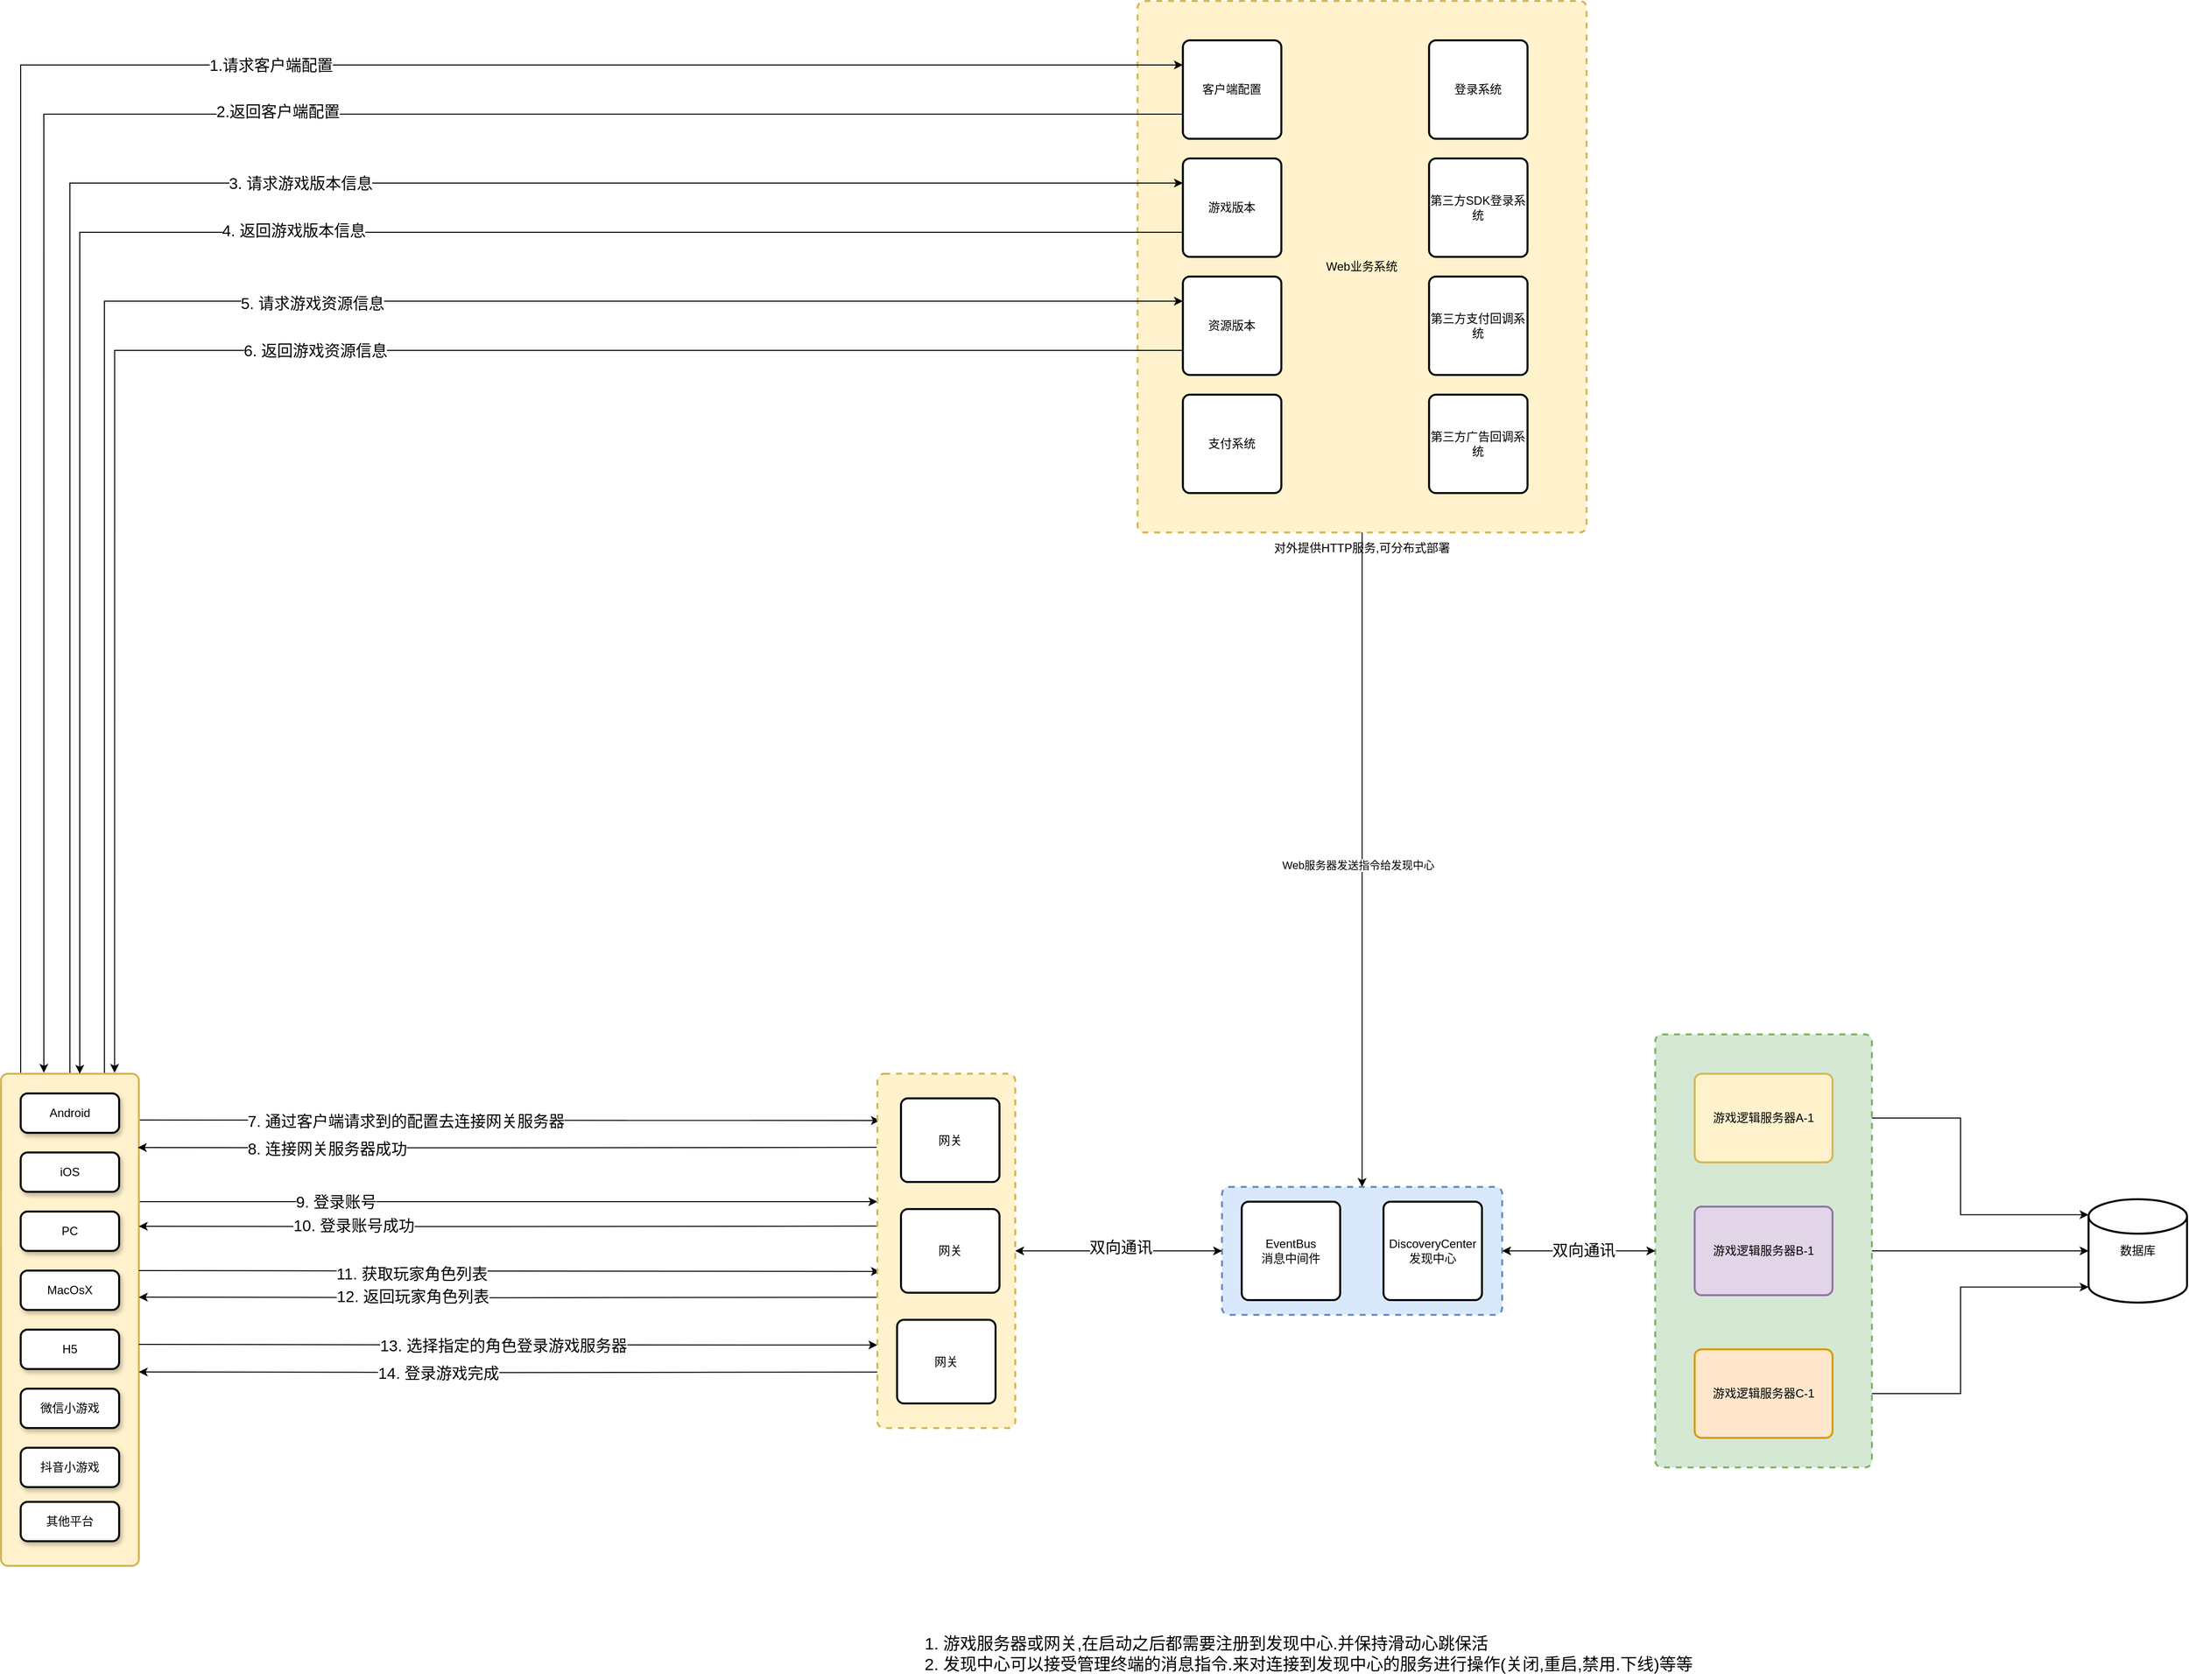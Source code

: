 <mxfile version="24.7.8">
  <diagram name="第 1 页" id="kbEidFH0fJJXHUaXsiNO">
    <mxGraphModel dx="2607" dy="2689" grid="1" gridSize="10" guides="1" tooltips="1" connect="1" arrows="1" fold="1" page="1" pageScale="1" pageWidth="827" pageHeight="1169" background="none" math="0" shadow="0">
      <root>
        <mxCell id="0" />
        <mxCell id="1" parent="0" />
        <mxCell id="0QPHbNopzDCmvThJAkTK-109" value="" style="group;" parent="1" vertex="1" connectable="0">
          <mxGeometry x="1174.25" y="-940" width="456" height="570" as="geometry" />
        </mxCell>
        <mxCell id="0QPHbNopzDCmvThJAkTK-12" value="Web业务系统" style="rounded=1;whiteSpace=wrap;html=1;absoluteArcSize=1;arcSize=14;strokeWidth=2;dashed=1;fillColor=#fff2cc;strokeColor=#d6b656;" parent="0QPHbNopzDCmvThJAkTK-109" vertex="1">
          <mxGeometry width="456" height="540" as="geometry" />
        </mxCell>
        <mxCell id="0QPHbNopzDCmvThJAkTK-13" value="客户端配置" style="rounded=1;whiteSpace=wrap;html=1;absoluteArcSize=1;arcSize=14;strokeWidth=2;" parent="0QPHbNopzDCmvThJAkTK-109" vertex="1">
          <mxGeometry x="46" y="40" width="100" height="100" as="geometry" />
        </mxCell>
        <mxCell id="0QPHbNopzDCmvThJAkTK-14" value="游戏版本" style="rounded=1;whiteSpace=wrap;html=1;absoluteArcSize=1;arcSize=14;strokeWidth=2;" parent="0QPHbNopzDCmvThJAkTK-109" vertex="1">
          <mxGeometry x="46" y="160" width="100" height="100" as="geometry" />
        </mxCell>
        <mxCell id="0QPHbNopzDCmvThJAkTK-15" value="资源版本" style="rounded=1;whiteSpace=wrap;html=1;absoluteArcSize=1;arcSize=14;strokeWidth=2;" parent="0QPHbNopzDCmvThJAkTK-109" vertex="1">
          <mxGeometry x="46" y="280" width="100" height="100" as="geometry" />
        </mxCell>
        <mxCell id="0QPHbNopzDCmvThJAkTK-16" value="登录系统" style="rounded=1;whiteSpace=wrap;html=1;absoluteArcSize=1;arcSize=14;strokeWidth=2;" parent="0QPHbNopzDCmvThJAkTK-109" vertex="1">
          <mxGeometry x="296" y="40" width="100" height="100" as="geometry" />
        </mxCell>
        <mxCell id="0QPHbNopzDCmvThJAkTK-22" value="支付系统" style="rounded=1;whiteSpace=wrap;html=1;absoluteArcSize=1;arcSize=14;strokeWidth=2;" parent="0QPHbNopzDCmvThJAkTK-109" vertex="1">
          <mxGeometry x="46" y="400" width="100" height="100" as="geometry" />
        </mxCell>
        <mxCell id="0QPHbNopzDCmvThJAkTK-63" value="第三方SDK登录系统" style="rounded=1;whiteSpace=wrap;html=1;absoluteArcSize=1;arcSize=14;strokeWidth=2;" parent="0QPHbNopzDCmvThJAkTK-109" vertex="1">
          <mxGeometry x="296" y="160" width="100" height="100" as="geometry" />
        </mxCell>
        <mxCell id="0QPHbNopzDCmvThJAkTK-64" value="第三方支付回调系统" style="rounded=1;whiteSpace=wrap;html=1;absoluteArcSize=1;arcSize=14;strokeWidth=2;" parent="0QPHbNopzDCmvThJAkTK-109" vertex="1">
          <mxGeometry x="296" y="280" width="100" height="100" as="geometry" />
        </mxCell>
        <mxCell id="0QPHbNopzDCmvThJAkTK-65" value="第三方广告回调系统" style="rounded=1;whiteSpace=wrap;html=1;absoluteArcSize=1;arcSize=14;strokeWidth=2;" parent="0QPHbNopzDCmvThJAkTK-109" vertex="1">
          <mxGeometry x="296" y="400" width="100" height="100" as="geometry" />
        </mxCell>
        <mxCell id="0QPHbNopzDCmvThJAkTK-70" value="对外提供HTTP服务,可分布式部署" style="text;align=center;verticalAlign=middle;resizable=0;points=[];autosize=1;labelBackgroundColor=none;labelBorderColor=none;textShadow=0;" parent="0QPHbNopzDCmvThJAkTK-109" vertex="1">
          <mxGeometry x="128" y="540" width="200" height="30" as="geometry" />
        </mxCell>
        <mxCell id="0QPHbNopzDCmvThJAkTK-23" style="edgeStyle=orthogonalEdgeStyle;rounded=0;orthogonalLoop=1;jettySize=auto;html=1;exitX=0.25;exitY=0;exitDx=0;exitDy=0;entryX=0;entryY=0.25;entryDx=0;entryDy=0;" parent="1" target="0QPHbNopzDCmvThJAkTK-13" edge="1">
          <mxGeometry relative="1" as="geometry">
            <mxPoint x="80.06" y="150" as="sourcePoint" />
            <mxPoint x="865.06" y="-150" as="targetPoint" />
            <Array as="points">
              <mxPoint x="40" y="150" />
              <mxPoint x="40" y="-875" />
            </Array>
          </mxGeometry>
        </mxCell>
        <mxCell id="0QPHbNopzDCmvThJAkTK-24" value="1.请求客户端配置" style="edgeLabel;html=1;align=center;verticalAlign=middle;resizable=0;points=[];fontSize=16;" parent="0QPHbNopzDCmvThJAkTK-23" vertex="1" connectable="0">
          <mxGeometry x="0.108" y="3" relative="1" as="geometry">
            <mxPoint x="75" y="3" as="offset" />
          </mxGeometry>
        </mxCell>
        <mxCell id="0QPHbNopzDCmvThJAkTK-31" style="edgeStyle=orthogonalEdgeStyle;rounded=0;orthogonalLoop=1;jettySize=auto;html=1;exitX=0.5;exitY=0;exitDx=0;exitDy=0;entryX=0;entryY=0.25;entryDx=0;entryDy=0;" parent="1" source="0QPHbNopzDCmvThJAkTK-4" target="0QPHbNopzDCmvThJAkTK-14" edge="1">
          <mxGeometry relative="1" as="geometry">
            <Array as="points">
              <mxPoint x="90" y="-755" />
            </Array>
          </mxGeometry>
        </mxCell>
        <mxCell id="0QPHbNopzDCmvThJAkTK-32" value="3. 请求游戏版本信息" style="edgeLabel;html=1;align=center;verticalAlign=middle;resizable=0;points=[];fontSize=16;" parent="0QPHbNopzDCmvThJAkTK-31" vertex="1" connectable="0">
          <mxGeometry x="0.191" y="-2" relative="1" as="geometry">
            <mxPoint x="-73" y="-2" as="offset" />
          </mxGeometry>
        </mxCell>
        <mxCell id="0QPHbNopzDCmvThJAkTK-35" style="edgeStyle=orthogonalEdgeStyle;rounded=0;orthogonalLoop=1;jettySize=auto;html=1;exitX=0.75;exitY=0;exitDx=0;exitDy=0;entryX=0;entryY=0.25;entryDx=0;entryDy=0;" parent="1" source="0QPHbNopzDCmvThJAkTK-4" target="0QPHbNopzDCmvThJAkTK-15" edge="1">
          <mxGeometry relative="1" as="geometry">
            <Array as="points">
              <mxPoint x="125" y="-635" />
            </Array>
          </mxGeometry>
        </mxCell>
        <mxCell id="0QPHbNopzDCmvThJAkTK-36" value="5. 请求游戏资源信息" style="edgeLabel;html=1;align=center;verticalAlign=middle;resizable=0;points=[];fontSize=16;" parent="0QPHbNopzDCmvThJAkTK-35" vertex="1" connectable="0">
          <mxGeometry x="-0.052" y="-2" relative="1" as="geometry">
            <mxPoint x="105" as="offset" />
          </mxGeometry>
        </mxCell>
        <mxCell id="0QPHbNopzDCmvThJAkTK-41" style="edgeStyle=orthogonalEdgeStyle;rounded=0;orthogonalLoop=1;jettySize=auto;html=1;exitX=1;exitY=0.25;exitDx=0;exitDy=0;entryX=0.018;entryY=0.132;entryDx=0;entryDy=0;entryPerimeter=0;" parent="1" target="0QPHbNopzDCmvThJAkTK-9" edge="1">
          <mxGeometry relative="1" as="geometry">
            <mxPoint x="160" y="197" as="sourcePoint" />
            <mxPoint x="770" y="179" as="targetPoint" />
          </mxGeometry>
        </mxCell>
        <mxCell id="0QPHbNopzDCmvThJAkTK-42" value="7. 通过客户端请求到的配置去连接网关服务器" style="edgeLabel;html=1;align=center;verticalAlign=middle;resizable=0;points=[];fontSize=16;" parent="0QPHbNopzDCmvThJAkTK-41" vertex="1" connectable="0">
          <mxGeometry x="0.166" relative="1" as="geometry">
            <mxPoint x="-168" as="offset" />
          </mxGeometry>
        </mxCell>
        <mxCell id="0QPHbNopzDCmvThJAkTK-66" style="edgeStyle=orthogonalEdgeStyle;rounded=0;orthogonalLoop=1;jettySize=auto;html=1;exitX=1;exitY=0.18;exitDx=0;exitDy=0;exitPerimeter=0;entryX=0;entryY=0.25;entryDx=0;entryDy=0;" parent="1" edge="1">
          <mxGeometry relative="1" as="geometry">
            <mxPoint x="160" y="280.0" as="sourcePoint" />
            <mxPoint x="910.0" y="280.0" as="targetPoint" />
          </mxGeometry>
        </mxCell>
        <mxCell id="0QPHbNopzDCmvThJAkTK-68" value="9. 登录账号" style="edgeLabel;html=1;align=center;verticalAlign=middle;resizable=0;points=[];fontSize=16;" parent="0QPHbNopzDCmvThJAkTK-66" vertex="1" connectable="0">
          <mxGeometry x="0.009" relative="1" as="geometry">
            <mxPoint x="-179" as="offset" />
          </mxGeometry>
        </mxCell>
        <mxCell id="0QPHbNopzDCmvThJAkTK-4" value="" style="rounded=1;whiteSpace=wrap;html=1;absoluteArcSize=1;arcSize=14;strokeWidth=2;fillColor=#fff2cc;strokeColor=#d6b656;points=[[0,0,0,0,0],[0,0.25,0,0,0],[0,0.5,0,0,0],[0,0.75,0,0,0],[0,1,0,0,0],[0.25,0,0,0,0],[0.25,1,0,0,0],[0.5,0,0,0,0],[0.5,1,0,0,0],[0.75,0,0,0,0],[0.75,1,0,0,0],[1,0,0,0,0],[1,0.05,0,0,0],[1,0.09,0,0,0],[1,0.1,0,0,0],[1,0.14,0,0,0],[1,0.18,0,0,0],[1,0.19,0,0,0],[1,0.24,0,0,0],[1,0.25,0,0,0],[1,0.27,0,0,0],[1,0.29,0,0,0],[1,0.33,0,0,0],[1,0.36,0,0,0],[1,0.38,0,0,0],[1,0.43,0,0,0],[1,0.45,0,0,0],[1,0.48,0,0,0],[1,0.5,0,0,0],[1,0.52,0,0,0],[1,0.55,0,0,0],[1,0.57,0,0,0],[1,0.62,0,0,0],[1,0.64,0,0,0],[1,0.67,0,0,0],[1,0.71,0,0,0],[1,0.73,0,0,0],[1,0.75,0,0,0],[1,0.76,0,0,0],[1,0.81,0,0,0],[1,0.82,0,0,0],[1,0.86,0,0,0],[1,0.9,0,0,0],[1,0.91,0,0,0],[1,0.95,0,0,0],[1,1,0,0,0]];" parent="1" vertex="1">
          <mxGeometry x="20" y="150" width="140" height="500" as="geometry" />
        </mxCell>
        <mxCell id="0QPHbNopzDCmvThJAkTK-43" style="edgeStyle=orthogonalEdgeStyle;rounded=0;orthogonalLoop=1;jettySize=auto;html=1;exitX=0.002;exitY=0.141;exitDx=0;exitDy=0;entryX=1;entryY=0.25;entryDx=0;entryDy=0;exitPerimeter=0;" parent="1" edge="1">
          <mxGeometry relative="1" as="geometry">
            <mxPoint x="909.28" y="224.76" as="sourcePoint" />
            <mxPoint x="159" y="225" as="targetPoint" />
          </mxGeometry>
        </mxCell>
        <mxCell id="0QPHbNopzDCmvThJAkTK-44" value="8. 连接网关服务器成功" style="edgeLabel;html=1;align=center;verticalAlign=middle;resizable=0;points=[];fontSize=16;" parent="0QPHbNopzDCmvThJAkTK-43" vertex="1" connectable="0">
          <mxGeometry x="0.018" relative="1" as="geometry">
            <mxPoint x="-177" as="offset" />
          </mxGeometry>
        </mxCell>
        <mxCell id="0QPHbNopzDCmvThJAkTK-47" style="edgeStyle=orthogonalEdgeStyle;rounded=0;orthogonalLoop=1;jettySize=auto;html=1;exitX=0.011;exitY=0.305;exitDx=0;exitDy=0;entryX=1;entryY=0.5;entryDx=0;entryDy=0;exitPerimeter=0;" parent="1" edge="1">
          <mxGeometry relative="1" as="geometry">
            <mxPoint x="911.54" y="304.8" as="sourcePoint" />
            <mxPoint x="160" y="305.0" as="targetPoint" />
          </mxGeometry>
        </mxCell>
        <mxCell id="0QPHbNopzDCmvThJAkTK-48" value="10. 登录账号成功" style="edgeLabel;html=1;align=center;verticalAlign=middle;resizable=0;points=[];fontSize=16;" parent="0QPHbNopzDCmvThJAkTK-47" vertex="1" connectable="0">
          <mxGeometry x="-0.125" y="-1" relative="1" as="geometry">
            <mxPoint x="-205" as="offset" />
          </mxGeometry>
        </mxCell>
        <mxCell id="0QPHbNopzDCmvThJAkTK-51" style="edgeStyle=orthogonalEdgeStyle;rounded=0;orthogonalLoop=1;jettySize=auto;html=1;exitX=-0.007;exitY=0.478;exitDx=0;exitDy=0;entryX=1;entryY=0.5;entryDx=0;entryDy=0;exitPerimeter=0;" parent="1" edge="1">
          <mxGeometry relative="1" as="geometry">
            <mxPoint x="909.02" y="377.08" as="sourcePoint" />
            <mxPoint x="160" y="377.0" as="targetPoint" />
          </mxGeometry>
        </mxCell>
        <mxCell id="0QPHbNopzDCmvThJAkTK-52" value="12. 返回玩家角色列表" style="edgeLabel;html=1;align=center;verticalAlign=middle;resizable=0;points=[];fontSize=16;" parent="0QPHbNopzDCmvThJAkTK-51" vertex="1" connectable="0">
          <mxGeometry x="0.475" y="-2" relative="1" as="geometry">
            <mxPoint x="81" as="offset" />
          </mxGeometry>
        </mxCell>
        <mxCell id="0QPHbNopzDCmvThJAkTK-29" style="edgeStyle=orthogonalEdgeStyle;rounded=0;orthogonalLoop=1;jettySize=auto;html=1;entryX=0.311;entryY=-0.002;entryDx=0;entryDy=0;entryPerimeter=0;exitX=0;exitY=0.75;exitDx=0;exitDy=0;" parent="1" source="0QPHbNopzDCmvThJAkTK-13" target="0QPHbNopzDCmvThJAkTK-4" edge="1">
          <mxGeometry relative="1" as="geometry">
            <mxPoint x="820" y="-150" as="sourcePoint" />
            <Array as="points">
              <mxPoint x="64" y="-825" />
            </Array>
          </mxGeometry>
        </mxCell>
        <mxCell id="0QPHbNopzDCmvThJAkTK-30" value="&lt;span style=&quot;font-size: 16px;&quot;&gt;2.返回客户端配置&lt;/span&gt;" style="edgeLabel;html=1;align=center;verticalAlign=middle;resizable=0;points=[];" parent="0QPHbNopzDCmvThJAkTK-29" vertex="1" connectable="0">
          <mxGeometry x="-0.176" y="-3" relative="1" as="geometry">
            <mxPoint x="-42" as="offset" />
          </mxGeometry>
        </mxCell>
        <mxCell id="0QPHbNopzDCmvThJAkTK-33" style="edgeStyle=orthogonalEdgeStyle;rounded=0;orthogonalLoop=1;jettySize=auto;html=1;exitX=0;exitY=0.75;exitDx=0;exitDy=0;" parent="1" source="0QPHbNopzDCmvThJAkTK-14" edge="1">
          <mxGeometry relative="1" as="geometry">
            <mxPoint x="100" y="150" as="targetPoint" />
            <Array as="points">
              <mxPoint x="100" y="-705" />
            </Array>
          </mxGeometry>
        </mxCell>
        <mxCell id="0QPHbNopzDCmvThJAkTK-34" value="&lt;font style=&quot;font-size: 16px;&quot;&gt;4. 返回游戏版本信息&lt;/font&gt;" style="edgeLabel;html=1;align=center;verticalAlign=middle;resizable=0;points=[];" parent="0QPHbNopzDCmvThJAkTK-33" vertex="1" connectable="0">
          <mxGeometry x="-0.055" y="-2" relative="1" as="geometry">
            <mxPoint x="30" as="offset" />
          </mxGeometry>
        </mxCell>
        <mxCell id="0QPHbNopzDCmvThJAkTK-37" style="edgeStyle=orthogonalEdgeStyle;rounded=0;orthogonalLoop=1;jettySize=auto;html=1;exitX=0;exitY=0.75;exitDx=0;exitDy=0;entryX=0.824;entryY=-0.002;entryDx=0;entryDy=0;entryPerimeter=0;" parent="1" source="0QPHbNopzDCmvThJAkTK-15" target="0QPHbNopzDCmvThJAkTK-4" edge="1">
          <mxGeometry relative="1" as="geometry">
            <Array as="points">
              <mxPoint x="135" y="-585" />
            </Array>
          </mxGeometry>
        </mxCell>
        <mxCell id="0QPHbNopzDCmvThJAkTK-38" value="6. 返回游戏资源信息" style="edgeLabel;html=1;align=center;verticalAlign=middle;resizable=0;points=[];fontSize=16;" parent="0QPHbNopzDCmvThJAkTK-37" vertex="1" connectable="0">
          <mxGeometry x="0.065" y="-4" relative="1" as="geometry">
            <mxPoint x="87" y="4" as="offset" />
          </mxGeometry>
        </mxCell>
        <mxCell id="0QPHbNopzDCmvThJAkTK-49" style="edgeStyle=orthogonalEdgeStyle;rounded=0;orthogonalLoop=1;jettySize=auto;html=1;exitX=1;exitY=0.25;exitDx=0;exitDy=0;entryX=0.018;entryY=0.419;entryDx=0;entryDy=0;entryPerimeter=0;" parent="1" edge="1">
          <mxGeometry relative="1" as="geometry">
            <mxPoint x="160" y="350" as="sourcePoint" />
            <mxPoint x="912.52" y="350.84" as="targetPoint" />
          </mxGeometry>
        </mxCell>
        <mxCell id="0QPHbNopzDCmvThJAkTK-50" value="11. 获取玩家角色列表" style="edgeLabel;html=1;align=center;verticalAlign=middle;resizable=0;points=[];fontSize=16;" parent="0QPHbNopzDCmvThJAkTK-49" vertex="1" connectable="0">
          <mxGeometry x="0.053" y="-1" relative="1" as="geometry">
            <mxPoint x="-119" as="offset" />
          </mxGeometry>
        </mxCell>
        <mxCell id="0QPHbNopzDCmvThJAkTK-54" value="Android" style="rounded=1;whiteSpace=wrap;html=1;absoluteArcSize=1;arcSize=14;strokeWidth=2;shadow=1;" parent="1" vertex="1">
          <mxGeometry x="40" y="170" width="100" height="40" as="geometry" />
        </mxCell>
        <mxCell id="0QPHbNopzDCmvThJAkTK-56" value="iOS" style="rounded=1;whiteSpace=wrap;html=1;absoluteArcSize=1;arcSize=14;strokeWidth=2;shadow=1;" parent="1" vertex="1">
          <mxGeometry x="40" y="230" width="100" height="40" as="geometry" />
        </mxCell>
        <mxCell id="0QPHbNopzDCmvThJAkTK-57" value="PC" style="rounded=1;whiteSpace=wrap;html=1;absoluteArcSize=1;arcSize=14;strokeWidth=2;shadow=1;" parent="1" vertex="1">
          <mxGeometry x="40" y="290" width="100" height="40" as="geometry" />
        </mxCell>
        <mxCell id="0QPHbNopzDCmvThJAkTK-58" value="MacOsX" style="rounded=1;whiteSpace=wrap;html=1;absoluteArcSize=1;arcSize=14;strokeWidth=2;shadow=1;" parent="1" vertex="1">
          <mxGeometry x="40" y="350" width="100" height="40" as="geometry" />
        </mxCell>
        <mxCell id="0QPHbNopzDCmvThJAkTK-59" value="H5" style="rounded=1;whiteSpace=wrap;html=1;absoluteArcSize=1;arcSize=14;strokeWidth=2;shadow=1;" parent="1" vertex="1">
          <mxGeometry x="40" y="410" width="100" height="40" as="geometry" />
        </mxCell>
        <mxCell id="0QPHbNopzDCmvThJAkTK-60" value="微信小游戏" style="rounded=1;whiteSpace=wrap;html=1;absoluteArcSize=1;arcSize=14;strokeWidth=2;shadow=1;" parent="1" vertex="1">
          <mxGeometry x="40" y="470" width="100" height="40" as="geometry" />
        </mxCell>
        <mxCell id="0QPHbNopzDCmvThJAkTK-61" value="抖音小游戏" style="rounded=1;whiteSpace=wrap;html=1;absoluteArcSize=1;arcSize=14;strokeWidth=2;shadow=1;" parent="1" vertex="1">
          <mxGeometry x="40" y="530" width="100" height="40" as="geometry" />
        </mxCell>
        <mxCell id="0QPHbNopzDCmvThJAkTK-62" value="其他平台" style="rounded=1;whiteSpace=wrap;html=1;absoluteArcSize=1;arcSize=14;strokeWidth=2;shadow=1;" parent="1" vertex="1">
          <mxGeometry x="40" y="585" width="100" height="40" as="geometry" />
        </mxCell>
        <mxCell id="0QPHbNopzDCmvThJAkTK-71" style="edgeStyle=orthogonalEdgeStyle;rounded=0;orthogonalLoop=1;jettySize=auto;html=1;exitX=1;exitY=0.43;exitDx=0;exitDy=0;exitPerimeter=0;entryX=0;entryY=0.599;entryDx=0;entryDy=0;entryPerimeter=0;" parent="1" edge="1">
          <mxGeometry relative="1" as="geometry">
            <mxPoint x="160" y="425.0" as="sourcePoint" />
            <mxPoint x="910" y="425.64" as="targetPoint" />
          </mxGeometry>
        </mxCell>
        <mxCell id="0QPHbNopzDCmvThJAkTK-72" value="13. 选择指定的角色登录游戏服务器" style="edgeLabel;html=1;align=center;verticalAlign=middle;resizable=0;points=[];fontSize=16;" parent="0QPHbNopzDCmvThJAkTK-71" vertex="1" connectable="0">
          <mxGeometry x="-0.469" relative="1" as="geometry">
            <mxPoint x="170" as="offset" />
          </mxGeometry>
        </mxCell>
        <mxCell id="0QPHbNopzDCmvThJAkTK-74" style="edgeStyle=orthogonalEdgeStyle;rounded=0;orthogonalLoop=1;jettySize=auto;html=1;exitX=0;exitY=0.667;exitDx=0;exitDy=0;exitPerimeter=0;entryX=1;entryY=0.48;entryDx=0;entryDy=0;entryPerimeter=0;" parent="1" edge="1">
          <mxGeometry relative="1" as="geometry">
            <mxPoint x="910" y="453.12" as="sourcePoint" />
            <mxPoint x="160" y="453.0" as="targetPoint" />
          </mxGeometry>
        </mxCell>
        <mxCell id="0QPHbNopzDCmvThJAkTK-75" value="14. 登录游戏完成" style="edgeLabel;html=1;align=center;verticalAlign=middle;resizable=0;points=[];fontSize=16;" parent="0QPHbNopzDCmvThJAkTK-74" vertex="1" connectable="0">
          <mxGeometry x="0.44" relative="1" as="geometry">
            <mxPoint x="94" as="offset" />
          </mxGeometry>
        </mxCell>
        <mxCell id="0QPHbNopzDCmvThJAkTK-91" value="" style="group;labelBackgroundColor=default;" parent="1" vertex="1" connectable="0">
          <mxGeometry x="1260" y="265" width="284.5" height="130" as="geometry" />
        </mxCell>
        <mxCell id="0QPHbNopzDCmvThJAkTK-53" value="" style="rounded=1;whiteSpace=wrap;html=1;absoluteArcSize=1;arcSize=14;strokeWidth=2;fillColor=#dae8fc;strokeColor=#6c8ebf;points=[[0,0,0,0,0],[0,0.25,0,0,0],[0,0.5,0,0,0],[0,0.75,0,0,0],[0,1,0,0,0],[0.11,1,0,0,0],[0.22,1,0,0,0],[0.25,0,0,0,0],[0.25,1,0,0,0],[0.33,1,0,0,0],[0.44,1,0,0,0],[0.5,0,0,0,0],[0.5,1,0,0,0],[0.56,1,0,0,0],[0.67,1,0,0,0],[0.75,0,0,0,0],[0.75,1,0,0,0],[0.78,1,0,0,0],[0.89,1,0,0,0],[1,0,0,0,0],[1,0.25,0,0,0],[1,0.5,0,0,0],[1,0.75,0,0,0],[1,1,0,0,0]];dashed=1;labelBackgroundColor=default;" parent="0QPHbNopzDCmvThJAkTK-91" vertex="1">
          <mxGeometry width="284.5" height="130" as="geometry" />
        </mxCell>
        <mxCell id="0QPHbNopzDCmvThJAkTK-90" value="" style="group;labelBackgroundColor=default;" parent="0QPHbNopzDCmvThJAkTK-91" vertex="1" connectable="0">
          <mxGeometry x="20" y="15" width="244" height="100" as="geometry" />
        </mxCell>
        <mxCell id="0QPHbNopzDCmvThJAkTK-88" value="EventBus&lt;div&gt;消息中间件&lt;/div&gt;" style="rounded=1;whiteSpace=wrap;html=1;absoluteArcSize=1;arcSize=14;strokeWidth=2;labelBackgroundColor=default;" parent="0QPHbNopzDCmvThJAkTK-90" vertex="1">
          <mxGeometry width="100" height="100" as="geometry" />
        </mxCell>
        <mxCell id="0QPHbNopzDCmvThJAkTK-89" value="&lt;div&gt;DiscoveryCenter&lt;/div&gt;&lt;div&gt;发现中心&lt;/div&gt;" style="rounded=1;whiteSpace=wrap;html=1;absoluteArcSize=1;arcSize=14;strokeWidth=2;labelBackgroundColor=default;" parent="0QPHbNopzDCmvThJAkTK-90" vertex="1">
          <mxGeometry x="144" width="100" height="100" as="geometry" />
        </mxCell>
        <mxCell id="0QPHbNopzDCmvThJAkTK-92" style="edgeStyle=orthogonalEdgeStyle;rounded=0;orthogonalLoop=1;jettySize=auto;html=1;exitX=1;exitY=0.5;exitDx=0;exitDy=0;exitPerimeter=0;entryX=0;entryY=0.5;entryDx=0;entryDy=0;entryPerimeter=0;endArrow=classic;endFill=1;startArrow=classic;startFill=1;labelBackgroundColor=default;" parent="1" source="0QPHbNopzDCmvThJAkTK-9" target="0QPHbNopzDCmvThJAkTK-53" edge="1">
          <mxGeometry relative="1" as="geometry" />
        </mxCell>
        <mxCell id="0QPHbNopzDCmvThJAkTK-93" value="双向通讯" style="edgeLabel;html=1;align=center;verticalAlign=middle;resizable=0;points=[];labelBackgroundColor=default;fontSize=16;" parent="0QPHbNopzDCmvThJAkTK-92" vertex="1" connectable="0">
          <mxGeometry x="0.018" y="4" relative="1" as="geometry">
            <mxPoint as="offset" />
          </mxGeometry>
        </mxCell>
        <mxCell id="0QPHbNopzDCmvThJAkTK-94" value="" style="group;" parent="1" vertex="1" connectable="0">
          <mxGeometry x="910" y="150" width="140" height="360" as="geometry" />
        </mxCell>
        <mxCell id="0QPHbNopzDCmvThJAkTK-9" value="" style="rounded=1;whiteSpace=wrap;html=1;absoluteArcSize=1;arcSize=14;strokeWidth=2;fillColor=#fff2cc;strokeColor=#d6b656;points=[[0,0,0,0,0],[0,0.09,0,0,0],[0,0.18,0,0,0],[0,0.25,0,0,0],[0,0.27,0,0,0],[0,0.36,0,0,0],[0,0.45,0,0,0],[0,0.5,0,0,0],[0,0.55,0,0,0],[0,0.64,0,0,0],[0,0.73,0,0,0],[0,0.75,0,0,0],[0,0.82,0,0,0],[0,0.91,0,0,0],[0,1,0,0,0],[0.25,0,0,0,0],[0.25,1,0,0,0],[0.5,0,0,0,0],[0.5,1,0,0,0],[0.75,0,0,0,0],[0.75,1,0,0,0],[1,0,0,0,0],[1,0.25,0,0,0],[1,0.5,0,0,0],[1,0.75,0,0,0],[1,1,0,0,0]];dashed=1;labelBackgroundColor=default;" parent="0QPHbNopzDCmvThJAkTK-94" vertex="1">
          <mxGeometry width="140" height="360" as="geometry" />
        </mxCell>
        <mxCell id="0QPHbNopzDCmvThJAkTK-85" value="网关" style="rounded=1;whiteSpace=wrap;html=1;absoluteArcSize=1;arcSize=14;strokeWidth=2;labelBackgroundColor=default;" parent="0QPHbNopzDCmvThJAkTK-94" vertex="1">
          <mxGeometry x="24" y="25" width="100" height="85" as="geometry" />
        </mxCell>
        <mxCell id="0QPHbNopzDCmvThJAkTK-86" value="网关" style="rounded=1;whiteSpace=wrap;html=1;absoluteArcSize=1;arcSize=14;strokeWidth=2;labelBackgroundColor=default;" parent="0QPHbNopzDCmvThJAkTK-94" vertex="1">
          <mxGeometry x="24" y="137.5" width="100" height="85" as="geometry" />
        </mxCell>
        <mxCell id="0QPHbNopzDCmvThJAkTK-87" value="网关" style="rounded=1;whiteSpace=wrap;html=1;absoluteArcSize=1;arcSize=14;strokeWidth=2;labelBackgroundColor=default;" parent="0QPHbNopzDCmvThJAkTK-94" vertex="1">
          <mxGeometry x="20" y="250" width="100" height="85" as="geometry" />
        </mxCell>
        <mxCell id="0QPHbNopzDCmvThJAkTK-95" value="1. 游戏服务器或网关,在启动之后都需要注册到发现中心.并保持滑动心跳保活&lt;div style=&quot;font-size: 17px;&quot;&gt;2. 发现中心可以接受管理终端的消息指令.来对连接到发现中心的服务进行操作(关闭,重启,禁用.下线)等等&lt;/div&gt;" style="text;html=1;align=left;verticalAlign=middle;resizable=0;points=[];autosize=1;strokeColor=none;fillColor=none;fontSize=17;" parent="1" vertex="1">
          <mxGeometry x="956" y="715" width="800" height="50" as="geometry" />
        </mxCell>
        <mxCell id="0QPHbNopzDCmvThJAkTK-96" value="数据库" style="strokeWidth=2;html=1;shape=mxgraph.flowchart.database;whiteSpace=wrap;" parent="1" vertex="1">
          <mxGeometry x="2140" y="277.5" width="100" height="105" as="geometry" />
        </mxCell>
        <mxCell id="0QPHbNopzDCmvThJAkTK-97" style="edgeStyle=orthogonalEdgeStyle;rounded=0;orthogonalLoop=1;jettySize=auto;html=1;exitX=1;exitY=0.5;exitDx=0;exitDy=0;entryX=0;entryY=0.15;entryDx=0;entryDy=0;entryPerimeter=0;startArrow=classic;startFill=1;" parent="1" source="0QPHbNopzDCmvThJAkTK-5" target="0QPHbNopzDCmvThJAkTK-96" edge="1">
          <mxGeometry relative="1" as="geometry" />
        </mxCell>
        <mxCell id="0QPHbNopzDCmvThJAkTK-98" style="edgeStyle=orthogonalEdgeStyle;rounded=0;orthogonalLoop=1;jettySize=auto;html=1;exitX=1;exitY=0.5;exitDx=0;exitDy=0;entryX=0;entryY=0.5;entryDx=0;entryDy=0;entryPerimeter=0;startArrow=classic;startFill=1;" parent="1" source="0QPHbNopzDCmvThJAkTK-10" target="0QPHbNopzDCmvThJAkTK-96" edge="1">
          <mxGeometry relative="1" as="geometry" />
        </mxCell>
        <mxCell id="0QPHbNopzDCmvThJAkTK-99" style="edgeStyle=orthogonalEdgeStyle;rounded=0;orthogonalLoop=1;jettySize=auto;html=1;exitX=1;exitY=0.5;exitDx=0;exitDy=0;entryX=0;entryY=0.85;entryDx=0;entryDy=0;entryPerimeter=0;startArrow=classic;startFill=1;" parent="1" source="0QPHbNopzDCmvThJAkTK-11" target="0QPHbNopzDCmvThJAkTK-96" edge="1">
          <mxGeometry relative="1" as="geometry" />
        </mxCell>
        <mxCell id="0QPHbNopzDCmvThJAkTK-102" value="" style="group;" parent="1" vertex="1" connectable="0">
          <mxGeometry x="1700" y="110" width="220" height="440" as="geometry" />
        </mxCell>
        <mxCell id="0QPHbNopzDCmvThJAkTK-101" value="" style="rounded=1;whiteSpace=wrap;html=1;absoluteArcSize=1;arcSize=14;strokeWidth=2;fillColor=#d5e8d4;strokeColor=#82b366;dashed=1;" parent="0QPHbNopzDCmvThJAkTK-102" vertex="1">
          <mxGeometry width="220" height="440" as="geometry" />
        </mxCell>
        <mxCell id="0QPHbNopzDCmvThJAkTK-5" value="游戏逻辑服务器A-1" style="rounded=1;whiteSpace=wrap;html=1;absoluteArcSize=1;arcSize=14;strokeWidth=2;fillColor=#fff2cc;strokeColor=#d6b656;labelBackgroundColor=none;" parent="0QPHbNopzDCmvThJAkTK-102" vertex="1">
          <mxGeometry x="40" y="40" width="140" height="90" as="geometry" />
        </mxCell>
        <mxCell id="0QPHbNopzDCmvThJAkTK-10" value="游戏逻辑服务器B-1" style="rounded=1;whiteSpace=wrap;html=1;absoluteArcSize=1;arcSize=14;strokeWidth=2;fillColor=#e1d5e7;strokeColor=#9673a6;labelBackgroundColor=none;" parent="0QPHbNopzDCmvThJAkTK-102" vertex="1">
          <mxGeometry x="40" y="175" width="140" height="90" as="geometry" />
        </mxCell>
        <mxCell id="0QPHbNopzDCmvThJAkTK-11" value="游戏逻辑服务器C-1" style="rounded=1;whiteSpace=wrap;html=1;absoluteArcSize=1;arcSize=14;strokeWidth=2;fillColor=#ffe6cc;strokeColor=#d79b00;labelBackgroundColor=none;" parent="0QPHbNopzDCmvThJAkTK-102" vertex="1">
          <mxGeometry x="40" y="320" width="140" height="90" as="geometry" />
        </mxCell>
        <mxCell id="0QPHbNopzDCmvThJAkTK-103" style="edgeStyle=orthogonalEdgeStyle;rounded=0;orthogonalLoop=1;jettySize=auto;html=1;exitX=0;exitY=0.5;exitDx=0;exitDy=0;entryX=1;entryY=0.5;entryDx=0;entryDy=0;entryPerimeter=0;startArrow=classic;startFill=1;" parent="1" source="0QPHbNopzDCmvThJAkTK-101" target="0QPHbNopzDCmvThJAkTK-53" edge="1">
          <mxGeometry relative="1" as="geometry" />
        </mxCell>
        <mxCell id="0QPHbNopzDCmvThJAkTK-105" value="&lt;span style=&quot;color: rgba(0, 0, 0, 0); font-family: monospace; font-size: 0px; text-align: start; background-color: rgb(251, 251, 251);&quot;&gt;%3CmxGraphModel%3E%3Croot%3E%3CmxCell%20id%3D%220%22%2F%3E%3CmxCell%20id%3D%221%22%20parent%3D%220%22%2F%3E%3CmxCell%20id%3D%222%22%20value%3D%22%E5%8F%8C%E5%90%91%E9%80%9A%E8%AE%AF%22%20style%3D%22edgeLabel%3Bhtml%3D1%3Balign%3Dcenter%3BverticalAlign%3Dmiddle%3Bresizable%3D0%3Bpoints%3D%5B%5D%3BlabelBackgroundColor%3Ddefault%3BfontSize%3D16%3B%22%20vertex%3D%221%22%20connectable%3D%220%22%20parent%3D%221%22%3E%3CmxGeometry%20x%3D%221156.667%22%20y%3D%22326.0%22%20as%3D%22geometry%22%2F%3E%3C%2FmxCell%3E%3C%2Froot%3E%3C%2FmxGraphModel%3E&lt;/span&gt;" style="edgeLabel;html=1;align=center;verticalAlign=middle;resizable=0;points=[];" parent="0QPHbNopzDCmvThJAkTK-103" vertex="1" connectable="0">
          <mxGeometry x="-0.061" y="2" relative="1" as="geometry">
            <mxPoint as="offset" />
          </mxGeometry>
        </mxCell>
        <mxCell id="0QPHbNopzDCmvThJAkTK-106" value="双向通讯" style="edgeLabel;html=1;align=center;verticalAlign=middle;resizable=0;points=[];fontSize=16;" parent="0QPHbNopzDCmvThJAkTK-103" vertex="1" connectable="0">
          <mxGeometry x="-0.061" y="-1" relative="1" as="geometry">
            <mxPoint as="offset" />
          </mxGeometry>
        </mxCell>
        <mxCell id="0QPHbNopzDCmvThJAkTK-107" style="edgeStyle=orthogonalEdgeStyle;rounded=0;orthogonalLoop=1;jettySize=auto;html=1;exitX=0.5;exitY=1;exitDx=0;exitDy=0;entryX=0.5;entryY=0;entryDx=0;entryDy=0;entryPerimeter=0;" parent="1" source="0QPHbNopzDCmvThJAkTK-12" target="0QPHbNopzDCmvThJAkTK-53" edge="1">
          <mxGeometry relative="1" as="geometry" />
        </mxCell>
        <mxCell id="0QPHbNopzDCmvThJAkTK-108" value="Web服务器发送指令给发现中心" style="edgeLabel;html=1;align=center;verticalAlign=middle;resizable=0;points=[];" parent="0QPHbNopzDCmvThJAkTK-107" vertex="1" connectable="0">
          <mxGeometry x="0.015" y="-5" relative="1" as="geometry">
            <mxPoint as="offset" />
          </mxGeometry>
        </mxCell>
      </root>
    </mxGraphModel>
  </diagram>
</mxfile>

